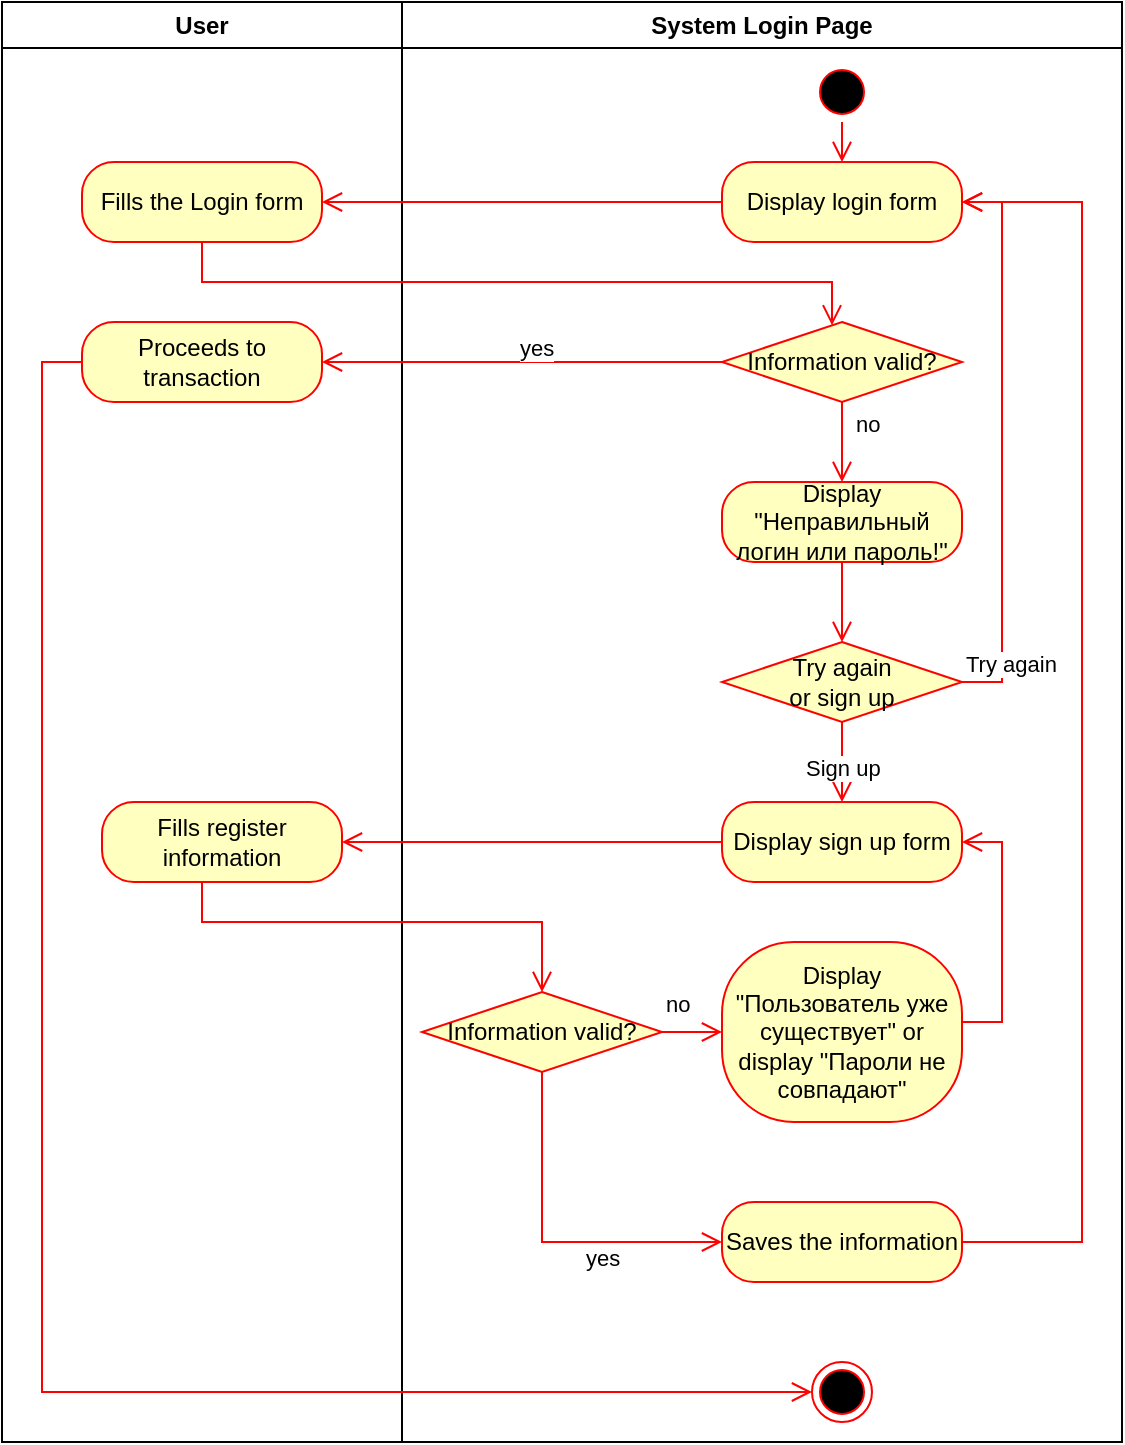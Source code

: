 <mxfile version="21.8.2" type="device">
  <diagram name="Страница — 1" id="CuNzeYtsO5LG5YSS1-Ol">
    <mxGraphModel dx="783" dy="692" grid="1" gridSize="10" guides="1" tooltips="1" connect="1" arrows="1" fold="1" page="1" pageScale="1" pageWidth="1169" pageHeight="827" math="0" shadow="0">
      <root>
        <mxCell id="0" />
        <mxCell id="1" parent="0" />
        <mxCell id="p64gzMTPwt9XWlwHVPlz-1" value="User" style="swimlane;whiteSpace=wrap;html=1;" vertex="1" parent="1">
          <mxGeometry x="120" y="40" width="200" height="720" as="geometry" />
        </mxCell>
        <mxCell id="p64gzMTPwt9XWlwHVPlz-3" value="Fills the Login form" style="rounded=1;whiteSpace=wrap;html=1;arcSize=40;fontColor=#000000;fillColor=#ffffc0;strokeColor=#ff0000;" vertex="1" parent="p64gzMTPwt9XWlwHVPlz-1">
          <mxGeometry x="40" y="80" width="120" height="40" as="geometry" />
        </mxCell>
        <mxCell id="p64gzMTPwt9XWlwHVPlz-17" value="Proceeds to transaction" style="rounded=1;whiteSpace=wrap;html=1;arcSize=40;fontColor=#000000;fillColor=#ffffc0;strokeColor=#ff0000;" vertex="1" parent="p64gzMTPwt9XWlwHVPlz-1">
          <mxGeometry x="40" y="160" width="120" height="40" as="geometry" />
        </mxCell>
        <mxCell id="p64gzMTPwt9XWlwHVPlz-29" value="Fills register information" style="rounded=1;whiteSpace=wrap;html=1;arcSize=40;fontColor=#000000;fillColor=#ffffc0;strokeColor=#ff0000;" vertex="1" parent="p64gzMTPwt9XWlwHVPlz-1">
          <mxGeometry x="50" y="400" width="120" height="40" as="geometry" />
        </mxCell>
        <mxCell id="p64gzMTPwt9XWlwHVPlz-2" value="System Login Page" style="swimlane;whiteSpace=wrap;html=1;" vertex="1" parent="1">
          <mxGeometry x="320" y="40" width="360" height="720" as="geometry" />
        </mxCell>
        <mxCell id="p64gzMTPwt9XWlwHVPlz-6" value="Display login form" style="rounded=1;whiteSpace=wrap;html=1;arcSize=40;fontColor=#000000;fillColor=#ffffc0;strokeColor=#ff0000;" vertex="1" parent="p64gzMTPwt9XWlwHVPlz-2">
          <mxGeometry x="160" y="80" width="120" height="40" as="geometry" />
        </mxCell>
        <mxCell id="p64gzMTPwt9XWlwHVPlz-14" value="Information valid?" style="rhombus;whiteSpace=wrap;html=1;fontColor=#000000;fillColor=#ffffc0;strokeColor=#ff0000;" vertex="1" parent="p64gzMTPwt9XWlwHVPlz-2">
          <mxGeometry x="160" y="160" width="120" height="40" as="geometry" />
        </mxCell>
        <mxCell id="p64gzMTPwt9XWlwHVPlz-15" value="no" style="edgeStyle=orthogonalEdgeStyle;html=1;align=left;verticalAlign=bottom;endArrow=open;endSize=8;strokeColor=#ff0000;rounded=0;" edge="1" source="p64gzMTPwt9XWlwHVPlz-14" parent="p64gzMTPwt9XWlwHVPlz-2" target="p64gzMTPwt9XWlwHVPlz-19">
          <mxGeometry y="5" relative="1" as="geometry">
            <mxPoint x="275" y="180" as="targetPoint" />
            <Array as="points" />
            <mxPoint as="offset" />
          </mxGeometry>
        </mxCell>
        <mxCell id="p64gzMTPwt9XWlwHVPlz-19" value="Display &quot;Неправильный логин или пароль!&quot;" style="rounded=1;whiteSpace=wrap;html=1;arcSize=40;fontColor=#000000;fillColor=#ffffc0;strokeColor=#ff0000;" vertex="1" parent="p64gzMTPwt9XWlwHVPlz-2">
          <mxGeometry x="160" y="240" width="120" height="40" as="geometry" />
        </mxCell>
        <mxCell id="p64gzMTPwt9XWlwHVPlz-20" value="" style="edgeStyle=orthogonalEdgeStyle;html=1;verticalAlign=bottom;endArrow=open;endSize=8;strokeColor=#ff0000;rounded=0;" edge="1" source="p64gzMTPwt9XWlwHVPlz-19" parent="p64gzMTPwt9XWlwHVPlz-2" target="p64gzMTPwt9XWlwHVPlz-21">
          <mxGeometry relative="1" as="geometry">
            <mxPoint x="215" y="320" as="targetPoint" />
            <Array as="points" />
          </mxGeometry>
        </mxCell>
        <mxCell id="p64gzMTPwt9XWlwHVPlz-21" value="Try again&lt;br&gt;or sign up" style="rhombus;whiteSpace=wrap;html=1;fontColor=#000000;fillColor=#ffffc0;strokeColor=#ff0000;" vertex="1" parent="p64gzMTPwt9XWlwHVPlz-2">
          <mxGeometry x="160" y="320" width="120" height="40" as="geometry" />
        </mxCell>
        <mxCell id="p64gzMTPwt9XWlwHVPlz-22" value="Try again" style="edgeStyle=orthogonalEdgeStyle;html=1;align=left;verticalAlign=bottom;endArrow=open;endSize=8;strokeColor=#ff0000;rounded=0;" edge="1" source="p64gzMTPwt9XWlwHVPlz-21" parent="p64gzMTPwt9XWlwHVPlz-2" target="p64gzMTPwt9XWlwHVPlz-6">
          <mxGeometry x="-1" relative="1" as="geometry">
            <mxPoint x="295" y="340" as="targetPoint" />
            <mxPoint x="280" y="350" as="sourcePoint" />
            <Array as="points">
              <mxPoint x="300" y="340" />
              <mxPoint x="300" y="100" />
            </Array>
          </mxGeometry>
        </mxCell>
        <mxCell id="p64gzMTPwt9XWlwHVPlz-23" value="Sign up" style="edgeStyle=orthogonalEdgeStyle;html=1;align=left;verticalAlign=top;endArrow=open;endSize=8;strokeColor=#ff0000;rounded=0;" edge="1" source="p64gzMTPwt9XWlwHVPlz-21" parent="p64gzMTPwt9XWlwHVPlz-2" target="p64gzMTPwt9XWlwHVPlz-24">
          <mxGeometry x="-0.5" y="-20" relative="1" as="geometry">
            <mxPoint x="155" y="420" as="targetPoint" />
            <mxPoint as="offset" />
          </mxGeometry>
        </mxCell>
        <mxCell id="p64gzMTPwt9XWlwHVPlz-24" value="Display sign up form" style="rounded=1;whiteSpace=wrap;html=1;arcSize=40;fontColor=#000000;fillColor=#ffffc0;strokeColor=#ff0000;" vertex="1" parent="p64gzMTPwt9XWlwHVPlz-2">
          <mxGeometry x="160" y="400" width="120" height="40" as="geometry" />
        </mxCell>
        <mxCell id="p64gzMTPwt9XWlwHVPlz-26" value="" style="ellipse;html=1;shape=startState;fillColor=#000000;strokeColor=#ff0000;" vertex="1" parent="p64gzMTPwt9XWlwHVPlz-2">
          <mxGeometry x="205" y="30" width="30" height="30" as="geometry" />
        </mxCell>
        <mxCell id="p64gzMTPwt9XWlwHVPlz-27" value="" style="edgeStyle=orthogonalEdgeStyle;html=1;verticalAlign=bottom;endArrow=open;endSize=8;strokeColor=#ff0000;rounded=0;" edge="1" source="p64gzMTPwt9XWlwHVPlz-26" parent="p64gzMTPwt9XWlwHVPlz-2" target="p64gzMTPwt9XWlwHVPlz-6">
          <mxGeometry relative="1" as="geometry">
            <mxPoint x="215" y="90" as="targetPoint" />
          </mxGeometry>
        </mxCell>
        <mxCell id="p64gzMTPwt9XWlwHVPlz-28" value="" style="ellipse;html=1;shape=endState;fillColor=#000000;strokeColor=#ff0000;" vertex="1" parent="p64gzMTPwt9XWlwHVPlz-2">
          <mxGeometry x="205" y="680" width="30" height="30" as="geometry" />
        </mxCell>
        <mxCell id="p64gzMTPwt9XWlwHVPlz-31" value="Information valid?" style="rhombus;whiteSpace=wrap;html=1;fontColor=#000000;fillColor=#ffffc0;strokeColor=#ff0000;" vertex="1" parent="p64gzMTPwt9XWlwHVPlz-2">
          <mxGeometry x="10" y="495" width="120" height="40" as="geometry" />
        </mxCell>
        <mxCell id="p64gzMTPwt9XWlwHVPlz-33" value="no" style="edgeStyle=orthogonalEdgeStyle;html=1;align=left;verticalAlign=bottom;endArrow=open;endSize=8;strokeColor=#ff0000;rounded=0;" edge="1" parent="p64gzMTPwt9XWlwHVPlz-2" source="p64gzMTPwt9XWlwHVPlz-31" target="p64gzMTPwt9XWlwHVPlz-37">
          <mxGeometry x="-1" y="5" relative="1" as="geometry">
            <mxPoint x="140" y="510" as="targetPoint" />
            <mxPoint x="110" y="580" as="sourcePoint" />
            <Array as="points">
              <mxPoint x="130" y="515" />
            </Array>
            <mxPoint as="offset" />
          </mxGeometry>
        </mxCell>
        <mxCell id="p64gzMTPwt9XWlwHVPlz-34" value="yes" style="edgeStyle=orthogonalEdgeStyle;html=1;align=left;verticalAlign=top;endArrow=open;endSize=8;strokeColor=#ff0000;rounded=0;" edge="1" parent="p64gzMTPwt9XWlwHVPlz-2" source="p64gzMTPwt9XWlwHVPlz-31" target="p64gzMTPwt9XWlwHVPlz-35">
          <mxGeometry x="-0.091" y="20" relative="1" as="geometry">
            <mxPoint x="80" y="500" as="targetPoint" />
            <mxPoint x="235" y="480" as="sourcePoint" />
            <Array as="points">
              <mxPoint x="70" y="620" />
            </Array>
            <mxPoint as="offset" />
          </mxGeometry>
        </mxCell>
        <mxCell id="p64gzMTPwt9XWlwHVPlz-35" value="Saves the information" style="rounded=1;whiteSpace=wrap;html=1;arcSize=40;fontColor=#000000;fillColor=#ffffc0;strokeColor=#ff0000;" vertex="1" parent="p64gzMTPwt9XWlwHVPlz-2">
          <mxGeometry x="160" y="600" width="120" height="40" as="geometry" />
        </mxCell>
        <mxCell id="p64gzMTPwt9XWlwHVPlz-36" value="" style="edgeStyle=orthogonalEdgeStyle;html=1;verticalAlign=bottom;endArrow=open;endSize=8;strokeColor=#ff0000;rounded=0;" edge="1" source="p64gzMTPwt9XWlwHVPlz-35" parent="p64gzMTPwt9XWlwHVPlz-2" target="p64gzMTPwt9XWlwHVPlz-6">
          <mxGeometry relative="1" as="geometry">
            <mxPoint x="220" y="540" as="targetPoint" />
            <Array as="points">
              <mxPoint x="340" y="620" />
              <mxPoint x="340" y="100" />
            </Array>
          </mxGeometry>
        </mxCell>
        <mxCell id="p64gzMTPwt9XWlwHVPlz-37" value="Display &quot;Пользователь уже существует&quot; or display &quot;Пароли не совпадают&quot;" style="rounded=1;whiteSpace=wrap;html=1;arcSize=40;fontColor=#000000;fillColor=#ffffc0;strokeColor=#ff0000;" vertex="1" parent="p64gzMTPwt9XWlwHVPlz-2">
          <mxGeometry x="160" y="470" width="120" height="90" as="geometry" />
        </mxCell>
        <mxCell id="p64gzMTPwt9XWlwHVPlz-38" value="" style="edgeStyle=orthogonalEdgeStyle;html=1;verticalAlign=bottom;endArrow=open;endSize=8;strokeColor=#ff0000;rounded=0;" edge="1" parent="p64gzMTPwt9XWlwHVPlz-2" source="p64gzMTPwt9XWlwHVPlz-37" target="p64gzMTPwt9XWlwHVPlz-24">
          <mxGeometry relative="1" as="geometry">
            <mxPoint x="-20" y="430" as="targetPoint" />
            <mxPoint x="170" y="430" as="sourcePoint" />
            <Array as="points">
              <mxPoint x="300" y="510" />
              <mxPoint x="300" y="420" />
            </Array>
          </mxGeometry>
        </mxCell>
        <mxCell id="p64gzMTPwt9XWlwHVPlz-13" value="" style="edgeStyle=orthogonalEdgeStyle;html=1;verticalAlign=bottom;endArrow=open;endSize=8;strokeColor=#ff0000;rounded=0;" edge="1" parent="1" source="p64gzMTPwt9XWlwHVPlz-6" target="p64gzMTPwt9XWlwHVPlz-3">
          <mxGeometry relative="1" as="geometry">
            <mxPoint x="430" y="230" as="targetPoint" />
            <mxPoint x="430" y="170" as="sourcePoint" />
          </mxGeometry>
        </mxCell>
        <mxCell id="p64gzMTPwt9XWlwHVPlz-4" value="" style="edgeStyle=orthogonalEdgeStyle;html=1;verticalAlign=bottom;endArrow=open;endSize=8;strokeColor=#ff0000;rounded=0;" edge="1" source="p64gzMTPwt9XWlwHVPlz-3" parent="1" target="p64gzMTPwt9XWlwHVPlz-14">
          <mxGeometry relative="1" as="geometry">
            <mxPoint x="220" y="220" as="targetPoint" />
            <Array as="points">
              <mxPoint x="220" y="180" />
              <mxPoint x="535" y="180" />
            </Array>
          </mxGeometry>
        </mxCell>
        <mxCell id="p64gzMTPwt9XWlwHVPlz-16" value="yes" style="edgeStyle=orthogonalEdgeStyle;html=1;align=left;verticalAlign=top;endArrow=open;endSize=8;strokeColor=#ff0000;rounded=0;" edge="1" source="p64gzMTPwt9XWlwHVPlz-14" parent="1" target="p64gzMTPwt9XWlwHVPlz-17">
          <mxGeometry x="0.035" y="-20" relative="1" as="geometry">
            <mxPoint x="360" y="280" as="targetPoint" />
            <mxPoint x="359.5" y="220" as="sourcePoint" />
            <Array as="points">
              <mxPoint x="380" y="220" />
            </Array>
            <mxPoint as="offset" />
          </mxGeometry>
        </mxCell>
        <mxCell id="p64gzMTPwt9XWlwHVPlz-18" value="" style="edgeStyle=orthogonalEdgeStyle;html=1;verticalAlign=bottom;endArrow=open;endSize=8;strokeColor=#ff0000;rounded=0;" edge="1" source="p64gzMTPwt9XWlwHVPlz-17" parent="1" target="p64gzMTPwt9XWlwHVPlz-28">
          <mxGeometry relative="1" as="geometry">
            <mxPoint x="220" y="400" as="targetPoint" />
            <Array as="points">
              <mxPoint x="140" y="220" />
              <mxPoint x="140" y="735" />
            </Array>
          </mxGeometry>
        </mxCell>
        <mxCell id="p64gzMTPwt9XWlwHVPlz-25" value="" style="edgeStyle=orthogonalEdgeStyle;html=1;verticalAlign=bottom;endArrow=open;endSize=8;strokeColor=#ff0000;rounded=0;" edge="1" source="p64gzMTPwt9XWlwHVPlz-24" parent="1" target="p64gzMTPwt9XWlwHVPlz-29">
          <mxGeometry relative="1" as="geometry">
            <mxPoint x="420" y="460" as="targetPoint" />
            <mxPoint x="420" y="400.0" as="sourcePoint" />
          </mxGeometry>
        </mxCell>
        <mxCell id="p64gzMTPwt9XWlwHVPlz-30" value="" style="edgeStyle=orthogonalEdgeStyle;html=1;verticalAlign=bottom;endArrow=open;endSize=8;strokeColor=#ff0000;rounded=0;" edge="1" source="p64gzMTPwt9XWlwHVPlz-29" parent="1" target="p64gzMTPwt9XWlwHVPlz-31">
          <mxGeometry relative="1" as="geometry">
            <mxPoint x="220" y="460" as="targetPoint" />
            <Array as="points">
              <mxPoint x="220" y="500" />
            </Array>
          </mxGeometry>
        </mxCell>
      </root>
    </mxGraphModel>
  </diagram>
</mxfile>
